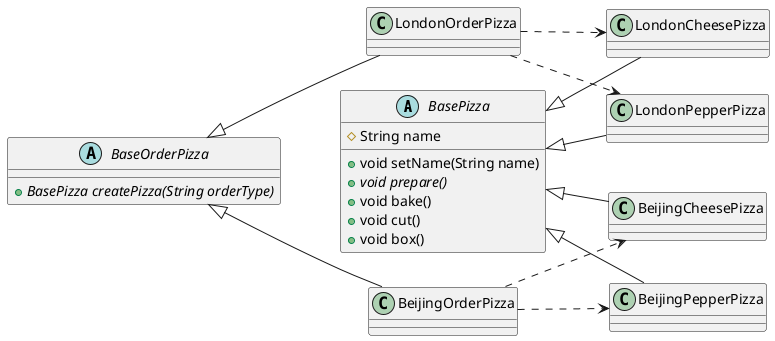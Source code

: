 @startuml
left to right direction

abstract class BasePizza {
    #String name
    +void setName(String name)
    +{abstract} void prepare()
    +void bake()
    +void cut()
    +void box()
}

class BeijingCheesePizza {}
class BeijingPepperPizza {}
class LondonCheesePizza {}
class LondonPepperPizza {}

BasePizza <|-- BeijingCheesePizza
BasePizza <|-- BeijingPepperPizza
BasePizza <|-- LondonCheesePizza
BasePizza <|-- LondonPepperPizza

abstract class BaseOrderPizza {
    +{abstract} BasePizza createPizza(String orderType)
}

class BeijingOrderPizza {}
BeijingOrderPizza ..> BeijingCheesePizza
BeijingOrderPizza ..> BeijingPepperPizza

class LondonOrderPizza {}
LondonOrderPizza ..> LondonCheesePizza
LondonOrderPizza ..> LondonPepperPizza

BaseOrderPizza <|-- BeijingOrderPizza
BaseOrderPizza <|-- LondonOrderPizza
@enduml
